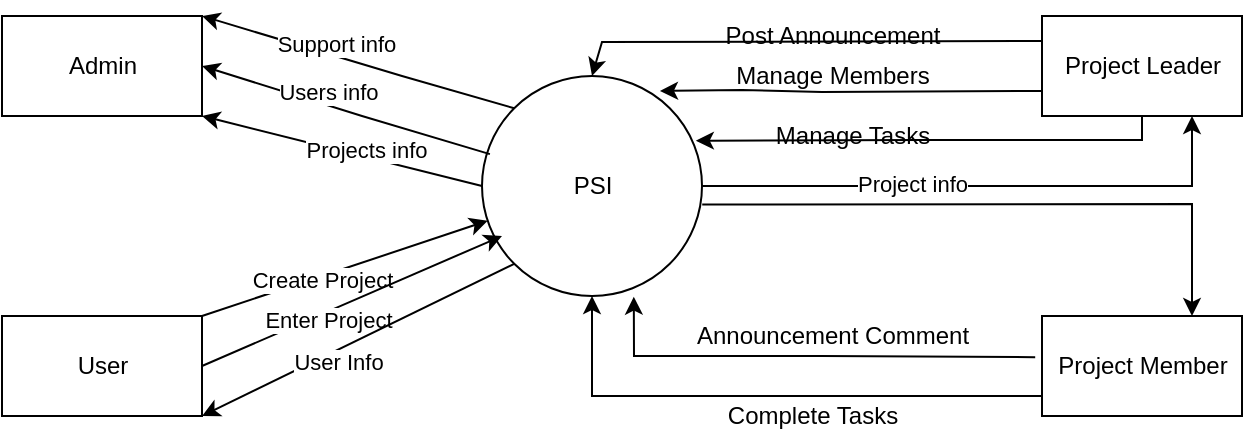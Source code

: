 <mxfile version="18.0.6" type="device"><diagram id="elvBHsgbrU7sSXKOQoDi" name="Page-1"><mxGraphModel dx="1422" dy="780" grid="1" gridSize="10" guides="1" tooltips="1" connect="1" arrows="1" fold="1" page="1" pageScale="1" pageWidth="827" pageHeight="1169" math="0" shadow="0"><root><mxCell id="0"/><mxCell id="1" parent="0"/><mxCell id="VKnVSApqtsY8bz2Y5jfg-1" value="PSI" style="shape=ellipse;html=1;dashed=0;whitespace=wrap;aspect=fixed;perimeter=ellipsePerimeter;" parent="1" vertex="1"><mxGeometry x="330" y="320" width="110" height="110" as="geometry"/></mxCell><mxCell id="VKnVSApqtsY8bz2Y5jfg-3" value="Admin" style="html=1;dashed=0;whitespace=wrap;" parent="1" vertex="1"><mxGeometry x="90" y="290" width="100" height="50" as="geometry"/></mxCell><mxCell id="VKnVSApqtsY8bz2Y5jfg-4" value="Project Leader" style="html=1;dashed=0;whitespace=wrap;" parent="1" vertex="1"><mxGeometry x="610" y="290" width="100" height="50" as="geometry"/></mxCell><mxCell id="VKnVSApqtsY8bz2Y5jfg-6" value="Project Member" style="html=1;dashed=0;whitespace=wrap;" parent="1" vertex="1"><mxGeometry x="610" y="440" width="100" height="50" as="geometry"/></mxCell><mxCell id="VKnVSApqtsY8bz2Y5jfg-7" value="" style="endArrow=classic;html=1;rounded=0;exitX=0;exitY=0.5;exitDx=0;exitDy=0;entryX=1;entryY=1;entryDx=0;entryDy=0;" parent="1" source="VKnVSApqtsY8bz2Y5jfg-1" target="VKnVSApqtsY8bz2Y5jfg-3" edge="1"><mxGeometry width="50" height="50" relative="1" as="geometry"><mxPoint x="390" y="420" as="sourcePoint"/><mxPoint x="440" y="370" as="targetPoint"/><Array as="points"/></mxGeometry></mxCell><mxCell id="VKnVSApqtsY8bz2Y5jfg-9" value="Projects info" style="edgeLabel;html=1;align=center;verticalAlign=middle;resizable=0;points=[];" parent="VKnVSApqtsY8bz2Y5jfg-7" vertex="1" connectable="0"><mxGeometry x="0.277" y="4" relative="1" as="geometry"><mxPoint x="32" as="offset"/></mxGeometry></mxCell><mxCell id="VKnVSApqtsY8bz2Y5jfg-10" value="" style="endArrow=classic;html=1;rounded=0;exitX=0.036;exitY=0.355;exitDx=0;exitDy=0;entryX=1;entryY=0.5;entryDx=0;entryDy=0;exitPerimeter=0;" parent="1" source="VKnVSApqtsY8bz2Y5jfg-1" target="VKnVSApqtsY8bz2Y5jfg-3" edge="1"><mxGeometry width="50" height="50" relative="1" as="geometry"><mxPoint x="390" y="360" as="sourcePoint"/><mxPoint x="210" y="370" as="targetPoint"/><Array as="points"><mxPoint x="270" y="340"/></Array></mxGeometry></mxCell><mxCell id="VKnVSApqtsY8bz2Y5jfg-11" value="Users info" style="edgeLabel;html=1;align=center;verticalAlign=middle;resizable=0;points=[];" parent="VKnVSApqtsY8bz2Y5jfg-10" vertex="1" connectable="0"><mxGeometry x="0.297" y="-3" relative="1" as="geometry"><mxPoint x="11" as="offset"/></mxGeometry></mxCell><mxCell id="VKnVSApqtsY8bz2Y5jfg-12" value="" style="endArrow=classic;html=1;rounded=0;entryX=1;entryY=0;entryDx=0;entryDy=0;exitX=0;exitY=0;exitDx=0;exitDy=0;" parent="1" source="VKnVSApqtsY8bz2Y5jfg-1" target="VKnVSApqtsY8bz2Y5jfg-3" edge="1"><mxGeometry width="50" height="50" relative="1" as="geometry"><mxPoint x="340.99" y="377.96" as="sourcePoint"/><mxPoint x="230" y="377.5" as="targetPoint"/><Array as="points"><mxPoint x="290" y="320"/></Array></mxGeometry></mxCell><mxCell id="VKnVSApqtsY8bz2Y5jfg-13" value="Support info" style="edgeLabel;html=1;align=center;verticalAlign=middle;resizable=0;points=[];" parent="VKnVSApqtsY8bz2Y5jfg-12" vertex="1" connectable="0"><mxGeometry x="0.297" y="-3" relative="1" as="geometry"><mxPoint x="11" as="offset"/></mxGeometry></mxCell><mxCell id="VKnVSApqtsY8bz2Y5jfg-14" value="" style="endArrow=classic;html=1;rounded=0;exitX=1;exitY=0.5;exitDx=0;exitDy=0;entryX=0.75;entryY=1;entryDx=0;entryDy=0;" parent="1" source="VKnVSApqtsY8bz2Y5jfg-1" target="VKnVSApqtsY8bz2Y5jfg-4" edge="1"><mxGeometry width="50" height="50" relative="1" as="geometry"><mxPoint x="230" y="410" as="sourcePoint"/><mxPoint x="280" y="360" as="targetPoint"/><Array as="points"><mxPoint x="685" y="375"/></Array></mxGeometry></mxCell><mxCell id="VKnVSApqtsY8bz2Y5jfg-17" value="Project info" style="edgeLabel;html=1;align=center;verticalAlign=middle;resizable=0;points=[];" parent="1" vertex="1" connectable="0"><mxGeometry x="309.998" y="420" as="geometry"><mxPoint x="235" y="-46" as="offset"/></mxGeometry></mxCell><mxCell id="VKnVSApqtsY8bz2Y5jfg-22" value="Manage Members" style="text;html=1;align=center;verticalAlign=middle;resizable=0;points=[];autosize=1;strokeColor=none;fillColor=none;" parent="1" vertex="1"><mxGeometry x="450" y="310" width="110" height="20" as="geometry"/></mxCell><mxCell id="VKnVSApqtsY8bz2Y5jfg-23" value="" style="endArrow=classic;html=1;rounded=0;exitX=0;exitY=0.75;exitDx=0;exitDy=0;entryX=0.809;entryY=0.068;entryDx=0;entryDy=0;entryPerimeter=0;" parent="1" source="VKnVSApqtsY8bz2Y5jfg-4" target="VKnVSApqtsY8bz2Y5jfg-1" edge="1"><mxGeometry width="50" height="50" relative="1" as="geometry"><mxPoint x="550.6" y="344.15" as="sourcePoint"/><mxPoint x="433.891" y="346.109" as="targetPoint"/><Array as="points"><mxPoint x="500" y="328"/><mxPoint x="460" y="327"/></Array></mxGeometry></mxCell><mxCell id="VKnVSApqtsY8bz2Y5jfg-25" value="" style="endArrow=classic;html=1;rounded=0;exitX=1.001;exitY=0.584;exitDx=0;exitDy=0;exitPerimeter=0;entryX=0.75;entryY=0;entryDx=0;entryDy=0;" parent="1" source="VKnVSApqtsY8bz2Y5jfg-1" target="VKnVSApqtsY8bz2Y5jfg-6" edge="1"><mxGeometry width="50" height="50" relative="1" as="geometry"><mxPoint x="439.67" y="409.93" as="sourcePoint"/><mxPoint x="540" y="390" as="targetPoint"/><Array as="points"><mxPoint x="685" y="384"/></Array></mxGeometry></mxCell><mxCell id="VKnVSApqtsY8bz2Y5jfg-29" value="" style="endArrow=classic;html=1;rounded=0;exitX=0;exitY=0.25;exitDx=0;exitDy=0;entryX=0.5;entryY=0;entryDx=0;entryDy=0;" parent="1" source="VKnVSApqtsY8bz2Y5jfg-4" target="VKnVSApqtsY8bz2Y5jfg-1" edge="1"><mxGeometry width="50" height="50" relative="1" as="geometry"><mxPoint x="605" y="290" as="sourcePoint"/><mxPoint x="380" y="295" as="targetPoint"/><Array as="points"><mxPoint x="390" y="303"/></Array></mxGeometry></mxCell><mxCell id="VKnVSApqtsY8bz2Y5jfg-33" value="" style="endArrow=classic;html=1;rounded=0;exitX=0.5;exitY=1;exitDx=0;exitDy=0;entryX=0.972;entryY=0.294;entryDx=0;entryDy=0;entryPerimeter=0;" parent="1" source="VKnVSApqtsY8bz2Y5jfg-4" target="VKnVSApqtsY8bz2Y5jfg-1" edge="1"><mxGeometry width="50" height="50" relative="1" as="geometry"><mxPoint x="260" y="440" as="sourcePoint"/><mxPoint x="310" y="390" as="targetPoint"/><Array as="points"><mxPoint x="660" y="352"/><mxPoint x="550" y="352"/></Array></mxGeometry></mxCell><mxCell id="VKnVSApqtsY8bz2Y5jfg-34" value="Manage Tasks" style="text;html=1;align=center;verticalAlign=middle;resizable=0;points=[];autosize=1;strokeColor=none;fillColor=none;" parent="1" vertex="1"><mxGeometry x="465" y="340" width="100" height="20" as="geometry"/></mxCell><mxCell id="VKnVSApqtsY8bz2Y5jfg-36" value="Post Announcement" style="text;html=1;align=center;verticalAlign=middle;resizable=0;points=[];autosize=1;strokeColor=none;fillColor=none;" parent="1" vertex="1"><mxGeometry x="440" y="290" width="130" height="20" as="geometry"/></mxCell><mxCell id="VKnVSApqtsY8bz2Y5jfg-37" value="" style="endArrow=classic;html=1;rounded=0;entryX=0.5;entryY=1;entryDx=0;entryDy=0;" parent="1" target="VKnVSApqtsY8bz2Y5jfg-1" edge="1"><mxGeometry width="50" height="50" relative="1" as="geometry"><mxPoint x="610" y="480" as="sourcePoint"/><mxPoint x="510" y="420" as="targetPoint"/><Array as="points"><mxPoint x="500" y="480"/><mxPoint x="430" y="480"/><mxPoint x="385" y="480"/></Array></mxGeometry></mxCell><mxCell id="VKnVSApqtsY8bz2Y5jfg-38" value="Complete Tasks" style="text;html=1;align=center;verticalAlign=middle;resizable=0;points=[];autosize=1;strokeColor=none;fillColor=none;" parent="1" vertex="1"><mxGeometry x="440" y="480" width="110" height="20" as="geometry"/></mxCell><mxCell id="VKnVSApqtsY8bz2Y5jfg-40" value="" style="endArrow=classic;html=1;rounded=0;exitX=-0.034;exitY=0.412;exitDx=0;exitDy=0;exitPerimeter=0;entryX=0.69;entryY=1.003;entryDx=0;entryDy=0;entryPerimeter=0;" parent="1" source="VKnVSApqtsY8bz2Y5jfg-6" target="VKnVSApqtsY8bz2Y5jfg-1" edge="1"><mxGeometry width="50" height="50" relative="1" as="geometry"><mxPoint x="380" y="440" as="sourcePoint"/><mxPoint x="410" y="460" as="targetPoint"/><Array as="points"><mxPoint x="500" y="460"/><mxPoint x="450" y="460"/><mxPoint x="406" y="460"/></Array></mxGeometry></mxCell><mxCell id="VKnVSApqtsY8bz2Y5jfg-41" value="Announcement Comment" style="text;html=1;align=center;verticalAlign=middle;resizable=0;points=[];autosize=1;strokeColor=none;fillColor=none;" parent="1" vertex="1"><mxGeometry x="425" y="440" width="160" height="20" as="geometry"/></mxCell><mxCell id="7z4rvP8KU-ZFj2Bjctrp-2" value="User" style="html=1;dashed=0;whitespace=wrap;" vertex="1" parent="1"><mxGeometry x="90" y="440" width="100" height="50" as="geometry"/></mxCell><mxCell id="7z4rvP8KU-ZFj2Bjctrp-4" value="" style="endArrow=classic;html=1;rounded=0;exitX=1;exitY=0;exitDx=0;exitDy=0;" edge="1" parent="1" source="7z4rvP8KU-ZFj2Bjctrp-2" target="VKnVSApqtsY8bz2Y5jfg-1"><mxGeometry width="50" height="50" relative="1" as="geometry"><mxPoint x="390" y="420" as="sourcePoint"/><mxPoint x="440" y="370" as="targetPoint"/></mxGeometry></mxCell><mxCell id="7z4rvP8KU-ZFj2Bjctrp-5" value="Create Project" style="edgeLabel;html=1;align=center;verticalAlign=middle;resizable=0;points=[];" vertex="1" connectable="0" parent="7z4rvP8KU-ZFj2Bjctrp-4"><mxGeometry x="-0.406" relative="1" as="geometry"><mxPoint x="18" y="-4" as="offset"/></mxGeometry></mxCell><mxCell id="7z4rvP8KU-ZFj2Bjctrp-6" value="" style="endArrow=classic;html=1;rounded=0;exitX=1;exitY=0.5;exitDx=0;exitDy=0;" edge="1" parent="1" source="7z4rvP8KU-ZFj2Bjctrp-2"><mxGeometry width="50" height="50" relative="1" as="geometry"><mxPoint x="200" y="435" as="sourcePoint"/><mxPoint x="340" y="400" as="targetPoint"/></mxGeometry></mxCell><mxCell id="7z4rvP8KU-ZFj2Bjctrp-7" value="Enter Project" style="edgeLabel;html=1;align=center;verticalAlign=middle;resizable=0;points=[];" vertex="1" connectable="0" parent="7z4rvP8KU-ZFj2Bjctrp-6"><mxGeometry x="-0.406" relative="1" as="geometry"><mxPoint x="18" y="-4" as="offset"/></mxGeometry></mxCell><mxCell id="7z4rvP8KU-ZFj2Bjctrp-10" value="" style="endArrow=classic;html=1;rounded=0;exitX=0;exitY=1;exitDx=0;exitDy=0;entryX=1;entryY=1;entryDx=0;entryDy=0;" edge="1" parent="1" source="VKnVSApqtsY8bz2Y5jfg-1" target="7z4rvP8KU-ZFj2Bjctrp-2"><mxGeometry width="50" height="50" relative="1" as="geometry"><mxPoint x="390" y="420" as="sourcePoint"/><mxPoint x="440" y="370" as="targetPoint"/></mxGeometry></mxCell><mxCell id="7z4rvP8KU-ZFj2Bjctrp-11" value="User Info" style="edgeLabel;html=1;align=center;verticalAlign=middle;resizable=0;points=[];" vertex="1" connectable="0" parent="7z4rvP8KU-ZFj2Bjctrp-10"><mxGeometry x="0.164" y="5" relative="1" as="geometry"><mxPoint as="offset"/></mxGeometry></mxCell></root></mxGraphModel></diagram></mxfile>
